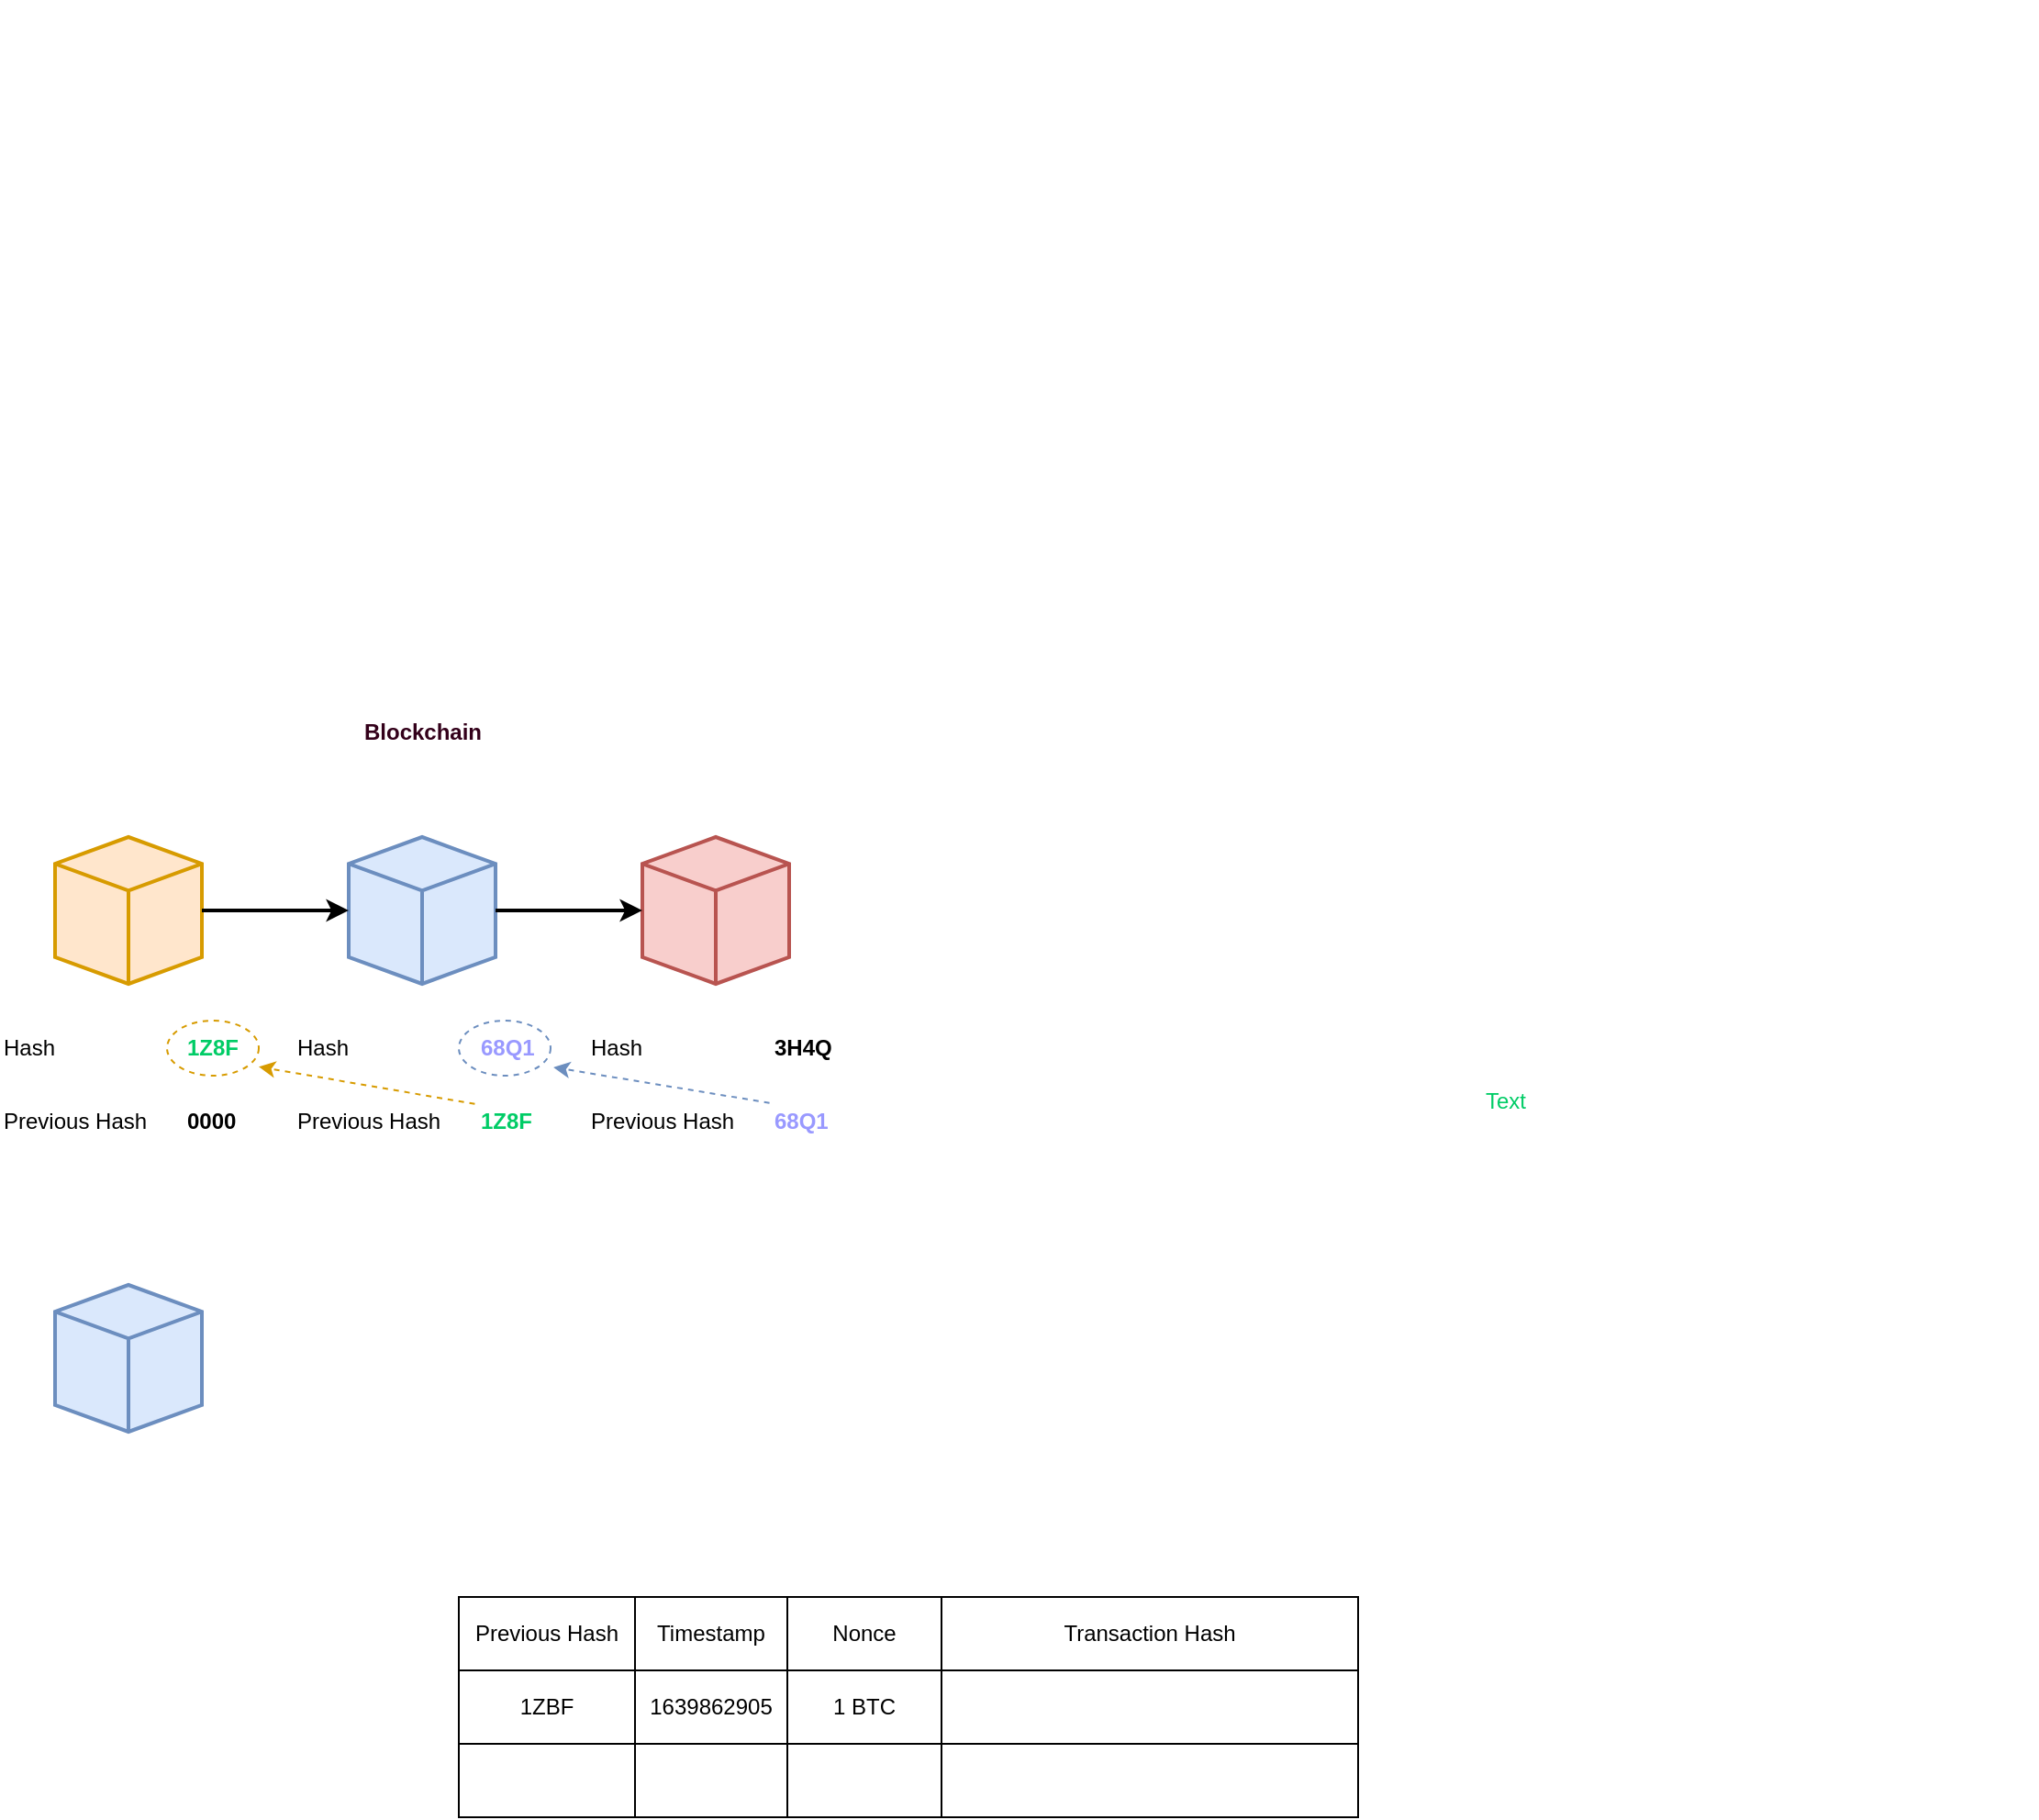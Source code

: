 <mxfile version="15.3.2" type="github"><diagram id="u0MMfJnpxb5PyBzBqrjG" name="Page-1"><mxGraphModel dx="1722" dy="1740" grid="1" gridSize="10" guides="1" tooltips="1" connect="1" arrows="1" fold="1" page="0" pageScale="1" pageWidth="850" pageHeight="1100" math="0" shadow="0"><root><mxCell id="0"/><mxCell id="1" parent="0"/><mxCell id="qR4I749u4LnuO9Lw0ng8-3" value="" style="shape=table;html=1;whiteSpace=wrap;startSize=0;container=1;collapsible=0;childLayout=tableLayout;verticalAlign=top;" vertex="1" parent="1"><mxGeometry x="250" y="390" width="490" height="120" as="geometry"/></mxCell><mxCell id="qR4I749u4LnuO9Lw0ng8-4" value="" style="shape=partialRectangle;html=1;whiteSpace=wrap;collapsible=0;dropTarget=0;pointerEvents=0;fillColor=none;top=0;left=0;bottom=0;right=0;points=[[0,0.5],[1,0.5]];portConstraint=eastwest;" vertex="1" parent="qR4I749u4LnuO9Lw0ng8-3"><mxGeometry width="490" height="40" as="geometry"/></mxCell><mxCell id="qR4I749u4LnuO9Lw0ng8-5" value="Previous Hash" style="shape=partialRectangle;html=1;whiteSpace=wrap;connectable=0;fillColor=none;top=0;left=0;bottom=0;right=0;overflow=hidden;pointerEvents=1;" vertex="1" parent="qR4I749u4LnuO9Lw0ng8-4"><mxGeometry width="96" height="40" as="geometry"><mxRectangle width="96" height="40" as="alternateBounds"/></mxGeometry></mxCell><mxCell id="qR4I749u4LnuO9Lw0ng8-6" value="Timestamp" style="shape=partialRectangle;html=1;whiteSpace=wrap;connectable=0;fillColor=none;top=0;left=0;bottom=0;right=0;overflow=hidden;pointerEvents=1;" vertex="1" parent="qR4I749u4LnuO9Lw0ng8-4"><mxGeometry x="96" width="83" height="40" as="geometry"><mxRectangle width="83" height="40" as="alternateBounds"/></mxGeometry></mxCell><mxCell id="qR4I749u4LnuO9Lw0ng8-7" value="Nonce" style="shape=partialRectangle;html=1;whiteSpace=wrap;connectable=0;fillColor=none;top=0;left=0;bottom=0;right=0;overflow=hidden;pointerEvents=1;" vertex="1" parent="qR4I749u4LnuO9Lw0ng8-4"><mxGeometry x="179" width="84" height="40" as="geometry"><mxRectangle width="84" height="40" as="alternateBounds"/></mxGeometry></mxCell><mxCell id="qR4I749u4LnuO9Lw0ng8-16" value="Transaction Hash" style="shape=partialRectangle;html=1;whiteSpace=wrap;connectable=0;fillColor=none;top=0;left=0;bottom=0;right=0;overflow=hidden;pointerEvents=1;" vertex="1" parent="qR4I749u4LnuO9Lw0ng8-4"><mxGeometry x="263" width="227" height="40" as="geometry"><mxRectangle width="227" height="40" as="alternateBounds"/></mxGeometry></mxCell><mxCell id="qR4I749u4LnuO9Lw0ng8-8" value="" style="shape=partialRectangle;html=1;whiteSpace=wrap;collapsible=0;dropTarget=0;pointerEvents=0;fillColor=none;top=0;left=0;bottom=0;right=0;points=[[0,0.5],[1,0.5]];portConstraint=eastwest;" vertex="1" parent="qR4I749u4LnuO9Lw0ng8-3"><mxGeometry y="40" width="490" height="40" as="geometry"/></mxCell><mxCell id="qR4I749u4LnuO9Lw0ng8-9" value="1ZBF" style="shape=partialRectangle;html=1;whiteSpace=wrap;connectable=0;fillColor=none;top=0;left=0;bottom=0;right=0;overflow=hidden;pointerEvents=1;" vertex="1" parent="qR4I749u4LnuO9Lw0ng8-8"><mxGeometry width="96" height="40" as="geometry"><mxRectangle width="96" height="40" as="alternateBounds"/></mxGeometry></mxCell><mxCell id="qR4I749u4LnuO9Lw0ng8-10" value="1639862905" style="shape=partialRectangle;html=1;whiteSpace=wrap;connectable=0;fillColor=none;top=0;left=0;bottom=0;right=0;overflow=hidden;pointerEvents=1;" vertex="1" parent="qR4I749u4LnuO9Lw0ng8-8"><mxGeometry x="96" width="83" height="40" as="geometry"><mxRectangle width="83" height="40" as="alternateBounds"/></mxGeometry></mxCell><mxCell id="qR4I749u4LnuO9Lw0ng8-11" value="1 BTC" style="shape=partialRectangle;html=1;whiteSpace=wrap;connectable=0;fillColor=none;top=0;left=0;bottom=0;right=0;overflow=hidden;pointerEvents=1;" vertex="1" parent="qR4I749u4LnuO9Lw0ng8-8"><mxGeometry x="179" width="84" height="40" as="geometry"><mxRectangle width="84" height="40" as="alternateBounds"/></mxGeometry></mxCell><mxCell id="qR4I749u4LnuO9Lw0ng8-17" value="" style="shape=partialRectangle;html=1;whiteSpace=wrap;connectable=0;fillColor=none;top=0;left=0;bottom=0;right=0;overflow=hidden;pointerEvents=1;" vertex="1" parent="qR4I749u4LnuO9Lw0ng8-8"><mxGeometry x="263" width="227" height="40" as="geometry"><mxRectangle width="227" height="40" as="alternateBounds"/></mxGeometry></mxCell><mxCell id="qR4I749u4LnuO9Lw0ng8-12" value="" style="shape=partialRectangle;html=1;whiteSpace=wrap;collapsible=0;dropTarget=0;pointerEvents=0;fillColor=none;top=0;left=0;bottom=0;right=0;points=[[0,0.5],[1,0.5]];portConstraint=eastwest;" vertex="1" parent="qR4I749u4LnuO9Lw0ng8-3"><mxGeometry y="80" width="490" height="40" as="geometry"/></mxCell><mxCell id="qR4I749u4LnuO9Lw0ng8-13" value="" style="shape=partialRectangle;html=1;whiteSpace=wrap;connectable=0;fillColor=none;top=0;left=0;bottom=0;right=0;overflow=hidden;pointerEvents=1;" vertex="1" parent="qR4I749u4LnuO9Lw0ng8-12"><mxGeometry width="96" height="40" as="geometry"><mxRectangle width="96" height="40" as="alternateBounds"/></mxGeometry></mxCell><mxCell id="qR4I749u4LnuO9Lw0ng8-14" value="" style="shape=partialRectangle;html=1;whiteSpace=wrap;connectable=0;fillColor=none;top=0;left=0;bottom=0;right=0;overflow=hidden;pointerEvents=1;" vertex="1" parent="qR4I749u4LnuO9Lw0ng8-12"><mxGeometry x="96" width="83" height="40" as="geometry"><mxRectangle width="83" height="40" as="alternateBounds"/></mxGeometry></mxCell><mxCell id="qR4I749u4LnuO9Lw0ng8-15" value="" style="shape=partialRectangle;html=1;whiteSpace=wrap;connectable=0;fillColor=none;top=0;left=0;bottom=0;right=0;overflow=hidden;pointerEvents=1;" vertex="1" parent="qR4I749u4LnuO9Lw0ng8-12"><mxGeometry x="179" width="84" height="40" as="geometry"><mxRectangle width="84" height="40" as="alternateBounds"/></mxGeometry></mxCell><mxCell id="qR4I749u4LnuO9Lw0ng8-18" style="shape=partialRectangle;html=1;whiteSpace=wrap;connectable=0;fillColor=none;top=0;left=0;bottom=0;right=0;overflow=hidden;pointerEvents=1;" vertex="1" parent="qR4I749u4LnuO9Lw0ng8-12"><mxGeometry x="263" width="227" height="40" as="geometry"><mxRectangle width="227" height="40" as="alternateBounds"/></mxGeometry></mxCell><mxCell id="qR4I749u4LnuO9Lw0ng8-46" value="" style="shape=image;verticalLabelPosition=bottom;labelBackgroundColor=#ffffff;verticalAlign=top;aspect=fixed;imageAspect=0;image=https://upload.wikimedia.org/wikipedia/commons/thumb/5/55/Bitcoin_Block_Data.svg/2880px-Bitcoin_Block_Data.svg.png;" vertex="1" parent="1"><mxGeometry x="590" y="-480" width="520" height="390" as="geometry"/></mxCell><mxCell id="qR4I749u4LnuO9Lw0ng8-40" value="" style="ellipse;whiteSpace=wrap;html=1;strokeWidth=1;align=left;verticalAlign=top;dashed=1;fillColor=none;strokeColor=#d79b00;fontStyle=1" vertex="1" parent="1"><mxGeometry x="91" y="76" width="50" height="30" as="geometry"/></mxCell><mxCell id="qR4I749u4LnuO9Lw0ng8-41" value="" style="ellipse;whiteSpace=wrap;html=1;strokeWidth=1;align=left;verticalAlign=top;dashed=1;fillColor=none;strokeColor=#6c8ebf;fontStyle=1" vertex="1" parent="1"><mxGeometry x="250" y="76" width="50" height="30" as="geometry"/></mxCell><mxCell id="qR4I749u4LnuO9Lw0ng8-20" value="Hash" style="text;html=1;align=left;verticalAlign=middle;resizable=0;points=[];autosize=1;strokeColor=none;fillColor=none;fontStyle=0" vertex="1" parent="1"><mxGeometry y="81" width="40" height="20" as="geometry"/></mxCell><mxCell id="qR4I749u4LnuO9Lw0ng8-21" value="Previous Hash" style="text;html=1;align=left;verticalAlign=middle;resizable=0;points=[];autosize=1;strokeColor=none;fillColor=none;fontStyle=0" vertex="1" parent="1"><mxGeometry y="121" width="90" height="20" as="geometry"/></mxCell><mxCell id="qR4I749u4LnuO9Lw0ng8-22" value="" style="html=1;whiteSpace=wrap;shape=isoCube2;backgroundOutline=1;isoAngle=11.5;align=left;verticalAlign=top;fillColor=#ffe6cc;strokeColor=#d79b00;strokeWidth=2;" vertex="1" parent="1"><mxGeometry x="30" y="-24" width="80" height="80" as="geometry"/></mxCell><mxCell id="qR4I749u4LnuO9Lw0ng8-23" value="1Z8F" style="text;html=1;align=left;verticalAlign=middle;resizable=0;points=[];autosize=1;strokeColor=none;fillColor=none;fontStyle=1;fontColor=#00CC66;" vertex="1" parent="1"><mxGeometry x="100" y="81" width="40" height="20" as="geometry"/></mxCell><mxCell id="qR4I749u4LnuO9Lw0ng8-24" value="0000" style="text;html=1;align=left;verticalAlign=middle;resizable=0;points=[];autosize=1;strokeColor=none;fillColor=none;fontStyle=1" vertex="1" parent="1"><mxGeometry x="100" y="121" width="40" height="20" as="geometry"/></mxCell><mxCell id="qR4I749u4LnuO9Lw0ng8-25" value="" style="html=1;whiteSpace=wrap;shape=isoCube2;backgroundOutline=1;isoAngle=11.5;align=left;verticalAlign=top;fillColor=#dae8fc;strokeColor=#6c8ebf;strokeWidth=2;" vertex="1" parent="1"><mxGeometry x="190" y="-24" width="80" height="80" as="geometry"/></mxCell><mxCell id="qR4I749u4LnuO9Lw0ng8-27" style="edgeStyle=orthogonalEdgeStyle;rounded=0;orthogonalLoop=1;jettySize=auto;html=1;exitX=1;exitY=0.5;exitDx=0;exitDy=0;exitPerimeter=0;entryX=0;entryY=0.5;entryDx=0;entryDy=0;entryPerimeter=0;strokeWidth=2;" edge="1" parent="1" source="qR4I749u4LnuO9Lw0ng8-22" target="qR4I749u4LnuO9Lw0ng8-25"><mxGeometry y="-24" as="geometry"/></mxCell><mxCell id="qR4I749u4LnuO9Lw0ng8-26" value="" style="html=1;whiteSpace=wrap;shape=isoCube2;backgroundOutline=1;isoAngle=11.5;align=left;verticalAlign=top;fillColor=#f8cecc;strokeColor=#b85450;strokeWidth=2;" vertex="1" parent="1"><mxGeometry x="350" y="-24" width="80" height="80" as="geometry"/></mxCell><mxCell id="qR4I749u4LnuO9Lw0ng8-28" style="edgeStyle=orthogonalEdgeStyle;rounded=0;orthogonalLoop=1;jettySize=auto;html=1;exitX=1;exitY=0.5;exitDx=0;exitDy=0;exitPerimeter=0;entryX=0;entryY=0.5;entryDx=0;entryDy=0;entryPerimeter=0;strokeWidth=2;" edge="1" parent="1" source="qR4I749u4LnuO9Lw0ng8-25" target="qR4I749u4LnuO9Lw0ng8-26"><mxGeometry y="-24" as="geometry"/></mxCell><mxCell id="qR4I749u4LnuO9Lw0ng8-29" value="Hash" style="text;html=1;align=left;verticalAlign=middle;resizable=0;points=[];autosize=1;strokeColor=none;fillColor=none;fontStyle=0" vertex="1" parent="1"><mxGeometry x="160" y="81" width="40" height="20" as="geometry"/></mxCell><mxCell id="qR4I749u4LnuO9Lw0ng8-37" value="" style="rounded=0;orthogonalLoop=1;jettySize=auto;html=1;entryX=1.025;entryY=1.007;entryDx=0;entryDy=0;entryPerimeter=0;exitX=-0.032;exitY=0.021;exitDx=0;exitDy=0;exitPerimeter=0;dashed=1;fillColor=#ffe6cc;strokeColor=#d79b00;strokeWidth=1;" edge="1" parent="1" source="qR4I749u4LnuO9Lw0ng8-32" target="qR4I749u4LnuO9Lw0ng8-23"><mxGeometry y="-24" as="geometry"/></mxCell><mxCell id="qR4I749u4LnuO9Lw0ng8-30" value="Previous Hash" style="text;html=1;align=left;verticalAlign=middle;resizable=0;points=[];autosize=1;strokeColor=none;fillColor=none;fontStyle=0;dashed=1;" vertex="1" parent="1"><mxGeometry x="160" y="121" width="90" height="20" as="geometry"/></mxCell><mxCell id="qR4I749u4LnuO9Lw0ng8-31" value="68Q1" style="text;html=1;align=left;verticalAlign=middle;resizable=0;points=[];autosize=1;strokeColor=none;fillColor=none;fontStyle=1;fontColor=#9999FF;" vertex="1" parent="1"><mxGeometry x="260" y="81" width="40" height="20" as="geometry"/></mxCell><mxCell id="qR4I749u4LnuO9Lw0ng8-32" value="1Z8F" style="text;html=1;align=left;verticalAlign=middle;resizable=0;points=[];autosize=1;strokeColor=none;fillColor=none;fontStyle=1;fontColor=#00CC66;" vertex="1" parent="1"><mxGeometry x="260" y="121" width="40" height="20" as="geometry"/></mxCell><mxCell id="qR4I749u4LnuO9Lw0ng8-33" value="Hash" style="text;html=1;align=left;verticalAlign=middle;resizable=0;points=[];autosize=1;strokeColor=none;fillColor=none;fontStyle=0" vertex="1" parent="1"><mxGeometry x="320" y="81" width="40" height="20" as="geometry"/></mxCell><mxCell id="qR4I749u4LnuO9Lw0ng8-38" value="" style="edgeStyle=none;rounded=0;orthogonalLoop=1;jettySize=auto;html=1;entryX=1.039;entryY=1.022;entryDx=0;entryDy=0;entryPerimeter=0;exitX=-0.018;exitY=-0.007;exitDx=0;exitDy=0;exitPerimeter=0;dashed=1;fillColor=#dae8fc;strokeColor=#6c8ebf;strokeWidth=1;" edge="1" parent="1" source="qR4I749u4LnuO9Lw0ng8-36" target="qR4I749u4LnuO9Lw0ng8-31"><mxGeometry y="-24" as="geometry"/></mxCell><mxCell id="qR4I749u4LnuO9Lw0ng8-34" value="Previous Hash" style="text;html=1;align=left;verticalAlign=middle;resizable=0;points=[];autosize=1;strokeColor=none;fillColor=none;fontStyle=0" vertex="1" parent="1"><mxGeometry x="320" y="121" width="90" height="20" as="geometry"/></mxCell><mxCell id="qR4I749u4LnuO9Lw0ng8-35" value="3H4Q" style="text;html=1;align=left;verticalAlign=middle;resizable=0;points=[];autosize=1;strokeColor=none;fillColor=none;fontStyle=1" vertex="1" parent="1"><mxGeometry x="420" y="81" width="50" height="20" as="geometry"/></mxCell><mxCell id="qR4I749u4LnuO9Lw0ng8-36" value="68Q1" style="text;html=1;align=left;verticalAlign=middle;resizable=0;points=[];autosize=1;strokeColor=none;fillColor=none;fontStyle=1;fontColor=#9999FF;" vertex="1" parent="1"><mxGeometry x="420" y="121" width="40" height="20" as="geometry"/></mxCell><mxCell id="qR4I749u4LnuO9Lw0ng8-44" value="&lt;font color=&quot;#33001a&quot;&gt;&lt;b&gt;Blockchain&lt;/b&gt;&lt;/font&gt;" style="text;html=1;align=center;verticalAlign=middle;resizable=0;points=[];autosize=1;strokeColor=none;fillColor=none;fontColor=#00CC66;" vertex="1" parent="1"><mxGeometry x="193" y="-90" width="74" height="18" as="geometry"/></mxCell><mxCell id="qR4I749u4LnuO9Lw0ng8-47" value="" style="html=1;whiteSpace=wrap;shape=isoCube2;backgroundOutline=1;isoAngle=11.5;align=left;verticalAlign=top;strokeWidth=2;fillColor=#dae8fc;strokeColor=#6c8ebf;" vertex="1" parent="1"><mxGeometry x="30" y="220" width="80" height="80" as="geometry"/></mxCell><mxCell id="qR4I749u4LnuO9Lw0ng8-48" value="Text" style="text;html=1;align=center;verticalAlign=middle;resizable=0;points=[];autosize=1;strokeColor=none;fillColor=none;fontColor=#00CC66;" vertex="1" parent="1"><mxGeometry x="800" y="110" width="40" height="20" as="geometry"/></mxCell></root></mxGraphModel></diagram></mxfile>